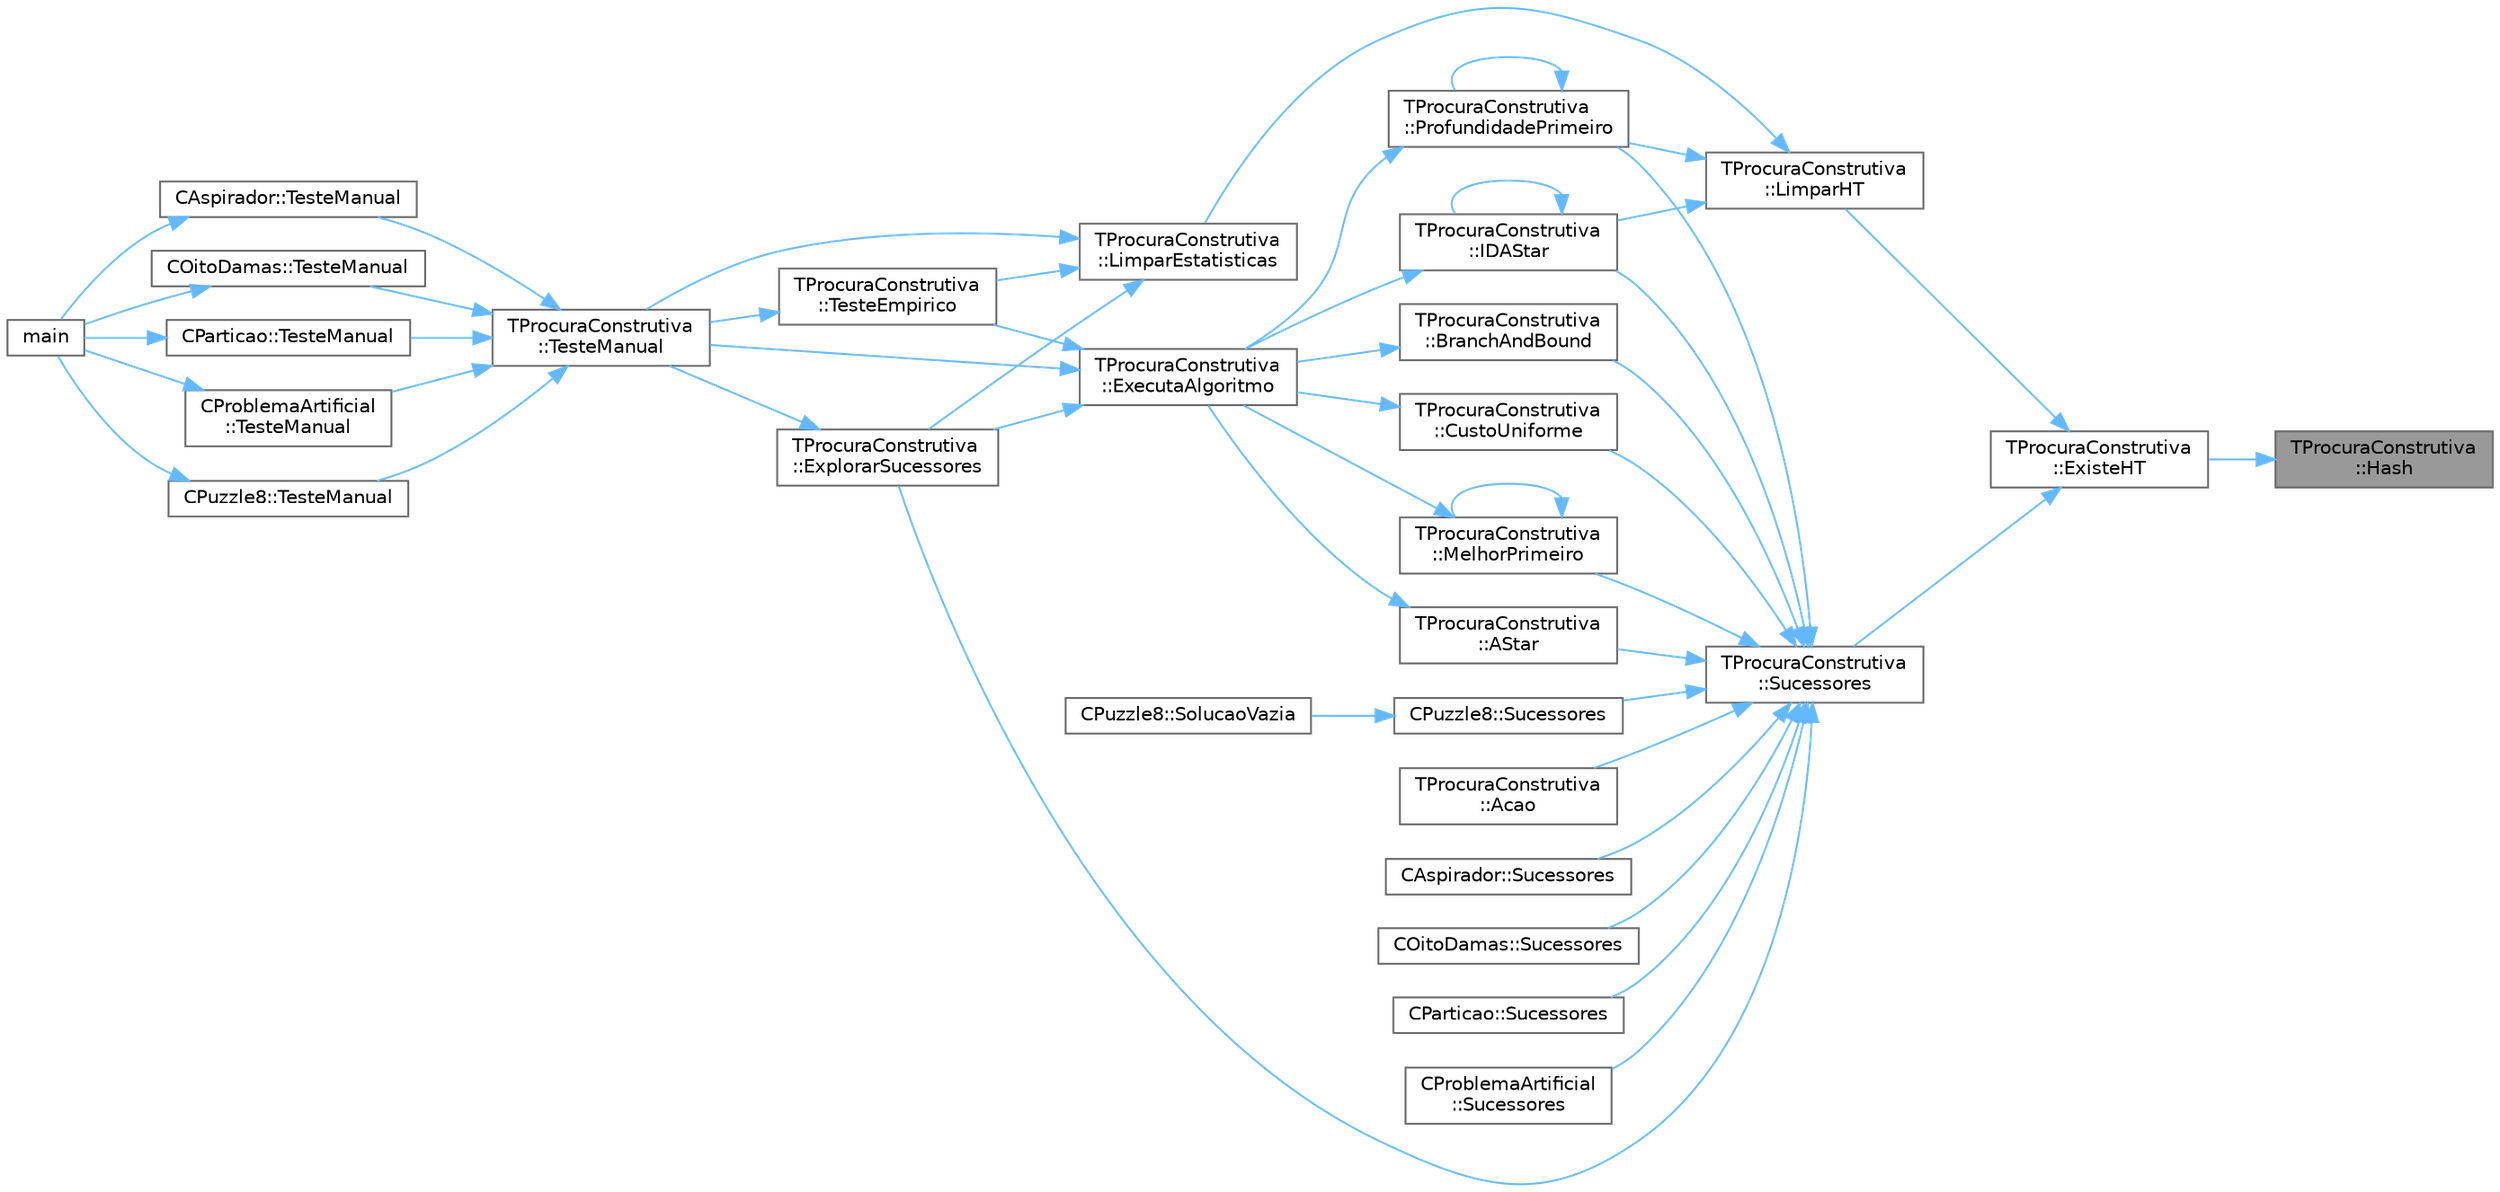 digraph "TProcuraConstrutiva::Hash"
{
 // LATEX_PDF_SIZE
  bgcolor="transparent";
  edge [fontname=Helvetica,fontsize=10,labelfontname=Helvetica,labelfontsize=10];
  node [fontname=Helvetica,fontsize=10,shape=box,height=0.2,width=0.4];
  rankdir="RL";
  Node1 [id="Node000001",label="TProcuraConstrutiva\l::Hash",height=0.2,width=0.4,color="gray40", fillcolor="grey60", style="filled", fontcolor="black",tooltip=" "];
  Node1 -> Node2 [id="edge48_Node000001_Node000002",dir="back",color="steelblue1",style="solid",tooltip=" "];
  Node2 [id="Node000002",label="TProcuraConstrutiva\l::ExisteHT",height=0.2,width=0.4,color="grey40", fillcolor="white", style="filled",URL="$classTProcuraConstrutiva.html#ad7857beab462b4b09a37e70cc9c787ac",tooltip=" "];
  Node2 -> Node3 [id="edge49_Node000002_Node000003",dir="back",color="steelblue1",style="solid",tooltip=" "];
  Node3 [id="Node000003",label="TProcuraConstrutiva\l::LimparHT",height=0.2,width=0.4,color="grey40", fillcolor="white", style="filled",URL="$classTProcuraConstrutiva.html#a8b500987c88352d27a68200454cc3c8c",tooltip=" "];
  Node3 -> Node4 [id="edge50_Node000003_Node000004",dir="back",color="steelblue1",style="solid",tooltip=" "];
  Node4 [id="Node000004",label="TProcuraConstrutiva\l::IDAStar",height=0.2,width=0.4,color="grey40", fillcolor="white", style="filled",URL="$group__ProcurasInformadas.html#gae77f9608e7988052377d7025bee7c4e8",tooltip="Executa a procura IDA*, algoritmo informado."];
  Node4 -> Node5 [id="edge51_Node000004_Node000005",dir="back",color="steelblue1",style="solid",tooltip=" "];
  Node5 [id="Node000005",label="TProcuraConstrutiva\l::ExecutaAlgoritmo",height=0.2,width=0.4,color="grey40", fillcolor="white", style="filled",URL="$group__RedefinicaoOpcional.html#gae52871eb18c8ae656a2174acf43b3bb3",tooltip="Executa o algoritmo com os parametros atuais."];
  Node5 -> Node6 [id="edge52_Node000005_Node000006",dir="back",color="steelblue1",style="solid",tooltip=" "];
  Node6 [id="Node000006",label="TProcuraConstrutiva\l::ExplorarSucessores",height=0.2,width=0.4,color="grey40", fillcolor="white", style="filled",URL="$classTProcuraConstrutiva.html#ab5639efca5e48b564a8bdd9ec23a8955",tooltip=" "];
  Node6 -> Node7 [id="edge53_Node000006_Node000007",dir="back",color="steelblue1",style="solid",tooltip=" "];
  Node7 [id="Node000007",label="TProcuraConstrutiva\l::TesteManual",height=0.2,width=0.4,color="grey40", fillcolor="white", style="filled",URL="$group__RedefinicaoMandatoria.html#ga843a501e25cbaff7eb51d8d29995be3a",tooltip="Inicializa a interação com o utilizador."];
  Node7 -> Node8 [id="edge54_Node000007_Node000008",dir="back",color="steelblue1",style="solid",tooltip=" "];
  Node8 [id="Node000008",label="CAspirador::TesteManual",height=0.2,width=0.4,color="grey40", fillcolor="white", style="filled",URL="$classCAspirador.html#a718c8187439940dec18a46a9e9e024e3",tooltip="Inicializa a interação com o utilizador."];
  Node8 -> Node9 [id="edge55_Node000008_Node000009",dir="back",color="steelblue1",style="solid",tooltip=" "];
  Node9 [id="Node000009",label="main",height=0.2,width=0.4,color="grey40", fillcolor="white", style="filled",URL="$teste_8cpp.html#a0ddf1224851353fc92bfbff6f499fa97",tooltip=" "];
  Node7 -> Node10 [id="edge56_Node000007_Node000010",dir="back",color="steelblue1",style="solid",tooltip=" "];
  Node10 [id="Node000010",label="COitoDamas::TesteManual",height=0.2,width=0.4,color="grey40", fillcolor="white", style="filled",URL="$classCOitoDamas.html#a0fb443165d257ac17fc8cf5bc870404d",tooltip="Inicializa a interação com o utilizador."];
  Node10 -> Node9 [id="edge57_Node000010_Node000009",dir="back",color="steelblue1",style="solid",tooltip=" "];
  Node7 -> Node11 [id="edge58_Node000007_Node000011",dir="back",color="steelblue1",style="solid",tooltip=" "];
  Node11 [id="Node000011",label="CParticao::TesteManual",height=0.2,width=0.4,color="grey40", fillcolor="white", style="filled",URL="$classCParticao.html#aa4d328b9944991f3fc52ce0726111865",tooltip="Inicializa a interação com o utilizador."];
  Node11 -> Node9 [id="edge59_Node000011_Node000009",dir="back",color="steelblue1",style="solid",tooltip=" "];
  Node7 -> Node12 [id="edge60_Node000007_Node000012",dir="back",color="steelblue1",style="solid",tooltip=" "];
  Node12 [id="Node000012",label="CProblemaArtificial\l::TesteManual",height=0.2,width=0.4,color="grey40", fillcolor="white", style="filled",URL="$classCProblemaArtificial.html#abaad629eb538177261df40e1e27e92ed",tooltip="Inicializa a interação com o utilizador."];
  Node12 -> Node9 [id="edge61_Node000012_Node000009",dir="back",color="steelblue1",style="solid",tooltip=" "];
  Node7 -> Node13 [id="edge62_Node000007_Node000013",dir="back",color="steelblue1",style="solid",tooltip=" "];
  Node13 [id="Node000013",label="CPuzzle8::TesteManual",height=0.2,width=0.4,color="grey40", fillcolor="white", style="filled",URL="$classCPuzzle8.html#a06d2a8f5d7e3670eb6ee75d7a72b0265",tooltip="Inicializa a interação com o utilizador."];
  Node13 -> Node9 [id="edge63_Node000013_Node000009",dir="back",color="steelblue1",style="solid",tooltip=" "];
  Node5 -> Node14 [id="edge64_Node000005_Node000014",dir="back",color="steelblue1",style="solid",tooltip=" "];
  Node14 [id="Node000014",label="TProcuraConstrutiva\l::TesteEmpirico",height=0.2,width=0.4,color="grey40", fillcolor="white", style="filled",URL="$group__RedefinicaoOpcional.html#gab2fca28035f165ce7c1d40acbfc8c971",tooltip="Executa testes empíricos, em todas as configurações guardadas, nas instâncias selecionadas."];
  Node14 -> Node7 [id="edge65_Node000014_Node000007",dir="back",color="steelblue1",style="solid",tooltip=" "];
  Node5 -> Node7 [id="edge66_Node000005_Node000007",dir="back",color="steelblue1",style="solid",tooltip=" "];
  Node4 -> Node4 [id="edge67_Node000004_Node000004",dir="back",color="steelblue1",style="solid",tooltip=" "];
  Node3 -> Node15 [id="edge68_Node000003_Node000015",dir="back",color="steelblue1",style="solid",tooltip=" "];
  Node15 [id="Node000015",label="TProcuraConstrutiva\l::LimparEstatisticas",height=0.2,width=0.4,color="grey40", fillcolor="white", style="filled",URL="$classTProcuraConstrutiva.html#ae254bbde1b2e36391d575fc2836fea7f",tooltip=" "];
  Node15 -> Node6 [id="edge69_Node000015_Node000006",dir="back",color="steelblue1",style="solid",tooltip=" "];
  Node15 -> Node14 [id="edge70_Node000015_Node000014",dir="back",color="steelblue1",style="solid",tooltip=" "];
  Node15 -> Node7 [id="edge71_Node000015_Node000007",dir="back",color="steelblue1",style="solid",tooltip=" "];
  Node3 -> Node16 [id="edge72_Node000003_Node000016",dir="back",color="steelblue1",style="solid",tooltip=" "];
  Node16 [id="Node000016",label="TProcuraConstrutiva\l::ProfundidadePrimeiro",height=0.2,width=0.4,color="grey40", fillcolor="white", style="filled",URL="$group__ProcurasCegas.html#gaf00d9776f6b25d56138efb6725b86228",tooltip="Executa a procura em profundidade primeiro, algoritmo cego."];
  Node16 -> Node5 [id="edge73_Node000016_Node000005",dir="back",color="steelblue1",style="solid",tooltip=" "];
  Node16 -> Node16 [id="edge74_Node000016_Node000016",dir="back",color="steelblue1",style="solid",tooltip=" "];
  Node2 -> Node17 [id="edge75_Node000002_Node000017",dir="back",color="steelblue1",style="solid",tooltip=" "];
  Node17 [id="Node000017",label="TProcuraConstrutiva\l::Sucessores",height=0.2,width=0.4,color="grey40", fillcolor="white", style="filled",URL="$group__RedefinicaoMandatoria.html#ga0a13570d2f5a21296e3c10c2780e170c",tooltip="Coloca em sucessores a lista de estados sucessores."];
  Node17 -> Node18 [id="edge76_Node000017_Node000018",dir="back",color="steelblue1",style="solid",tooltip=" "];
  Node18 [id="Node000018",label="TProcuraConstrutiva\l::Acao",height=0.2,width=0.4,color="grey40", fillcolor="white", style="filled",URL="$group__RedefinicaoOpcional.html#gacccf4fbb52126ba19bfc456c0c6d5214",tooltip="Executa a ação (movimento, passo, jogada, lance, etc.) no estado atual."];
  Node17 -> Node19 [id="edge77_Node000017_Node000019",dir="back",color="steelblue1",style="solid",tooltip=" "];
  Node19 [id="Node000019",label="TProcuraConstrutiva\l::AStar",height=0.2,width=0.4,color="grey40", fillcolor="white", style="filled",URL="$group__ProcurasInformadas.html#ga37dd78e1a9a6742700728135f81964b4",tooltip="Executa a procura A*, algoritmo informado."];
  Node19 -> Node5 [id="edge78_Node000019_Node000005",dir="back",color="steelblue1",style="solid",tooltip=" "];
  Node17 -> Node20 [id="edge79_Node000017_Node000020",dir="back",color="steelblue1",style="solid",tooltip=" "];
  Node20 [id="Node000020",label="TProcuraConstrutiva\l::BranchAndBound",height=0.2,width=0.4,color="grey40", fillcolor="white", style="filled",URL="$group__ProcurasInformadas.html#gafe804dbf6cabda9e627500c2d4f8aafd",tooltip="Executa o algoritmo Branch-and-Bound, um algoritmo informado."];
  Node20 -> Node5 [id="edge80_Node000020_Node000005",dir="back",color="steelblue1",style="solid",tooltip=" "];
  Node17 -> Node21 [id="edge81_Node000017_Node000021",dir="back",color="steelblue1",style="solid",tooltip=" "];
  Node21 [id="Node000021",label="TProcuraConstrutiva\l::CustoUniforme",height=0.2,width=0.4,color="grey40", fillcolor="white", style="filled",URL="$group__ProcurasCegas.html#ga2343fafdecfd55b69c0ffb71e8f9426b",tooltip="Executa a procura por custo uniforme, algoritmo cego."];
  Node21 -> Node5 [id="edge82_Node000021_Node000005",dir="back",color="steelblue1",style="solid",tooltip=" "];
  Node17 -> Node6 [id="edge83_Node000017_Node000006",dir="back",color="steelblue1",style="solid",tooltip=" "];
  Node17 -> Node4 [id="edge84_Node000017_Node000004",dir="back",color="steelblue1",style="solid",tooltip=" "];
  Node17 -> Node22 [id="edge85_Node000017_Node000022",dir="back",color="steelblue1",style="solid",tooltip=" "];
  Node22 [id="Node000022",label="TProcuraConstrutiva\l::MelhorPrimeiro",height=0.2,width=0.4,color="grey40", fillcolor="white", style="filled",URL="$group__ProcurasInformadas.html#gaebb84182343041bc276e4ceceb4b13aa",tooltip="Executa a procura melhor primeiro, algoritmo informado."];
  Node22 -> Node5 [id="edge86_Node000022_Node000005",dir="back",color="steelblue1",style="solid",tooltip=" "];
  Node22 -> Node22 [id="edge87_Node000022_Node000022",dir="back",color="steelblue1",style="solid",tooltip=" "];
  Node17 -> Node16 [id="edge88_Node000017_Node000016",dir="back",color="steelblue1",style="solid",tooltip=" "];
  Node17 -> Node23 [id="edge89_Node000017_Node000023",dir="back",color="steelblue1",style="solid",tooltip=" "];
  Node23 [id="Node000023",label="CAspirador::Sucessores",height=0.2,width=0.4,color="grey40", fillcolor="white", style="filled",URL="$classCAspirador.html#ac28dba7dd58b76f9d16f44ebac66fab8",tooltip="Coloca em sucessores a lista de estados sucessores."];
  Node17 -> Node24 [id="edge90_Node000017_Node000024",dir="back",color="steelblue1",style="solid",tooltip=" "];
  Node24 [id="Node000024",label="COitoDamas::Sucessores",height=0.2,width=0.4,color="grey40", fillcolor="white", style="filled",URL="$classCOitoDamas.html#ab384df7572c5a6e34ffe28b346aaf517",tooltip="Coloca em sucessores a lista de estados sucessores."];
  Node17 -> Node25 [id="edge91_Node000017_Node000025",dir="back",color="steelblue1",style="solid",tooltip=" "];
  Node25 [id="Node000025",label="CParticao::Sucessores",height=0.2,width=0.4,color="grey40", fillcolor="white", style="filled",URL="$classCParticao.html#a5c6104354972acf2f6ed3d8ff7a8b98c",tooltip="Coloca em sucessores a lista de estados sucessores."];
  Node17 -> Node26 [id="edge92_Node000017_Node000026",dir="back",color="steelblue1",style="solid",tooltip=" "];
  Node26 [id="Node000026",label="CProblemaArtificial\l::Sucessores",height=0.2,width=0.4,color="grey40", fillcolor="white", style="filled",URL="$classCProblemaArtificial.html#a8ecd3995c8ce751d5da10cc20709175c",tooltip="Coloca em sucessores a lista de estados sucessores."];
  Node17 -> Node27 [id="edge93_Node000017_Node000027",dir="back",color="steelblue1",style="solid",tooltip=" "];
  Node27 [id="Node000027",label="CPuzzle8::Sucessores",height=0.2,width=0.4,color="grey40", fillcolor="white", style="filled",URL="$classCPuzzle8.html#a65dd2ff8c163c5542a12b2213c2fd12a",tooltip="Coloca em sucessores a lista de estados sucessores."];
  Node27 -> Node28 [id="edge94_Node000027_Node000028",dir="back",color="steelblue1",style="solid",tooltip=" "];
  Node28 [id="Node000028",label="CPuzzle8::SolucaoVazia",height=0.2,width=0.4,color="grey40", fillcolor="white", style="filled",URL="$classCPuzzle8.html#a9cf95b2a057f5368736e503565fad846",tooltip="Coloca o objecto no estado inicial da procura."];
}
